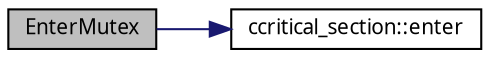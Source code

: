 digraph G
{
  edge [fontname="FreeSans.ttf",fontsize=10,labelfontname="FreeSans.ttf",labelfontsize=10];
  node [fontname="FreeSans.ttf",fontsize=10,shape=record];
  rankdir=LR;
  Node1 [label="EnterMutex",height=0.2,width=0.4,color="black", fillcolor="grey75", style="filled" fontcolor="black"];
  Node1 -> Node2 [color="midnightblue",fontsize=10,style="solid",fontname="FreeSans.ttf"];
  Node2 [label="ccritical_section::enter",height=0.2,width=0.4,color="black", fillcolor="white", style="filled",URL="$classccritical__section.html#94af8f7f73229ecc82a303be7e2b0ad0"];
}
